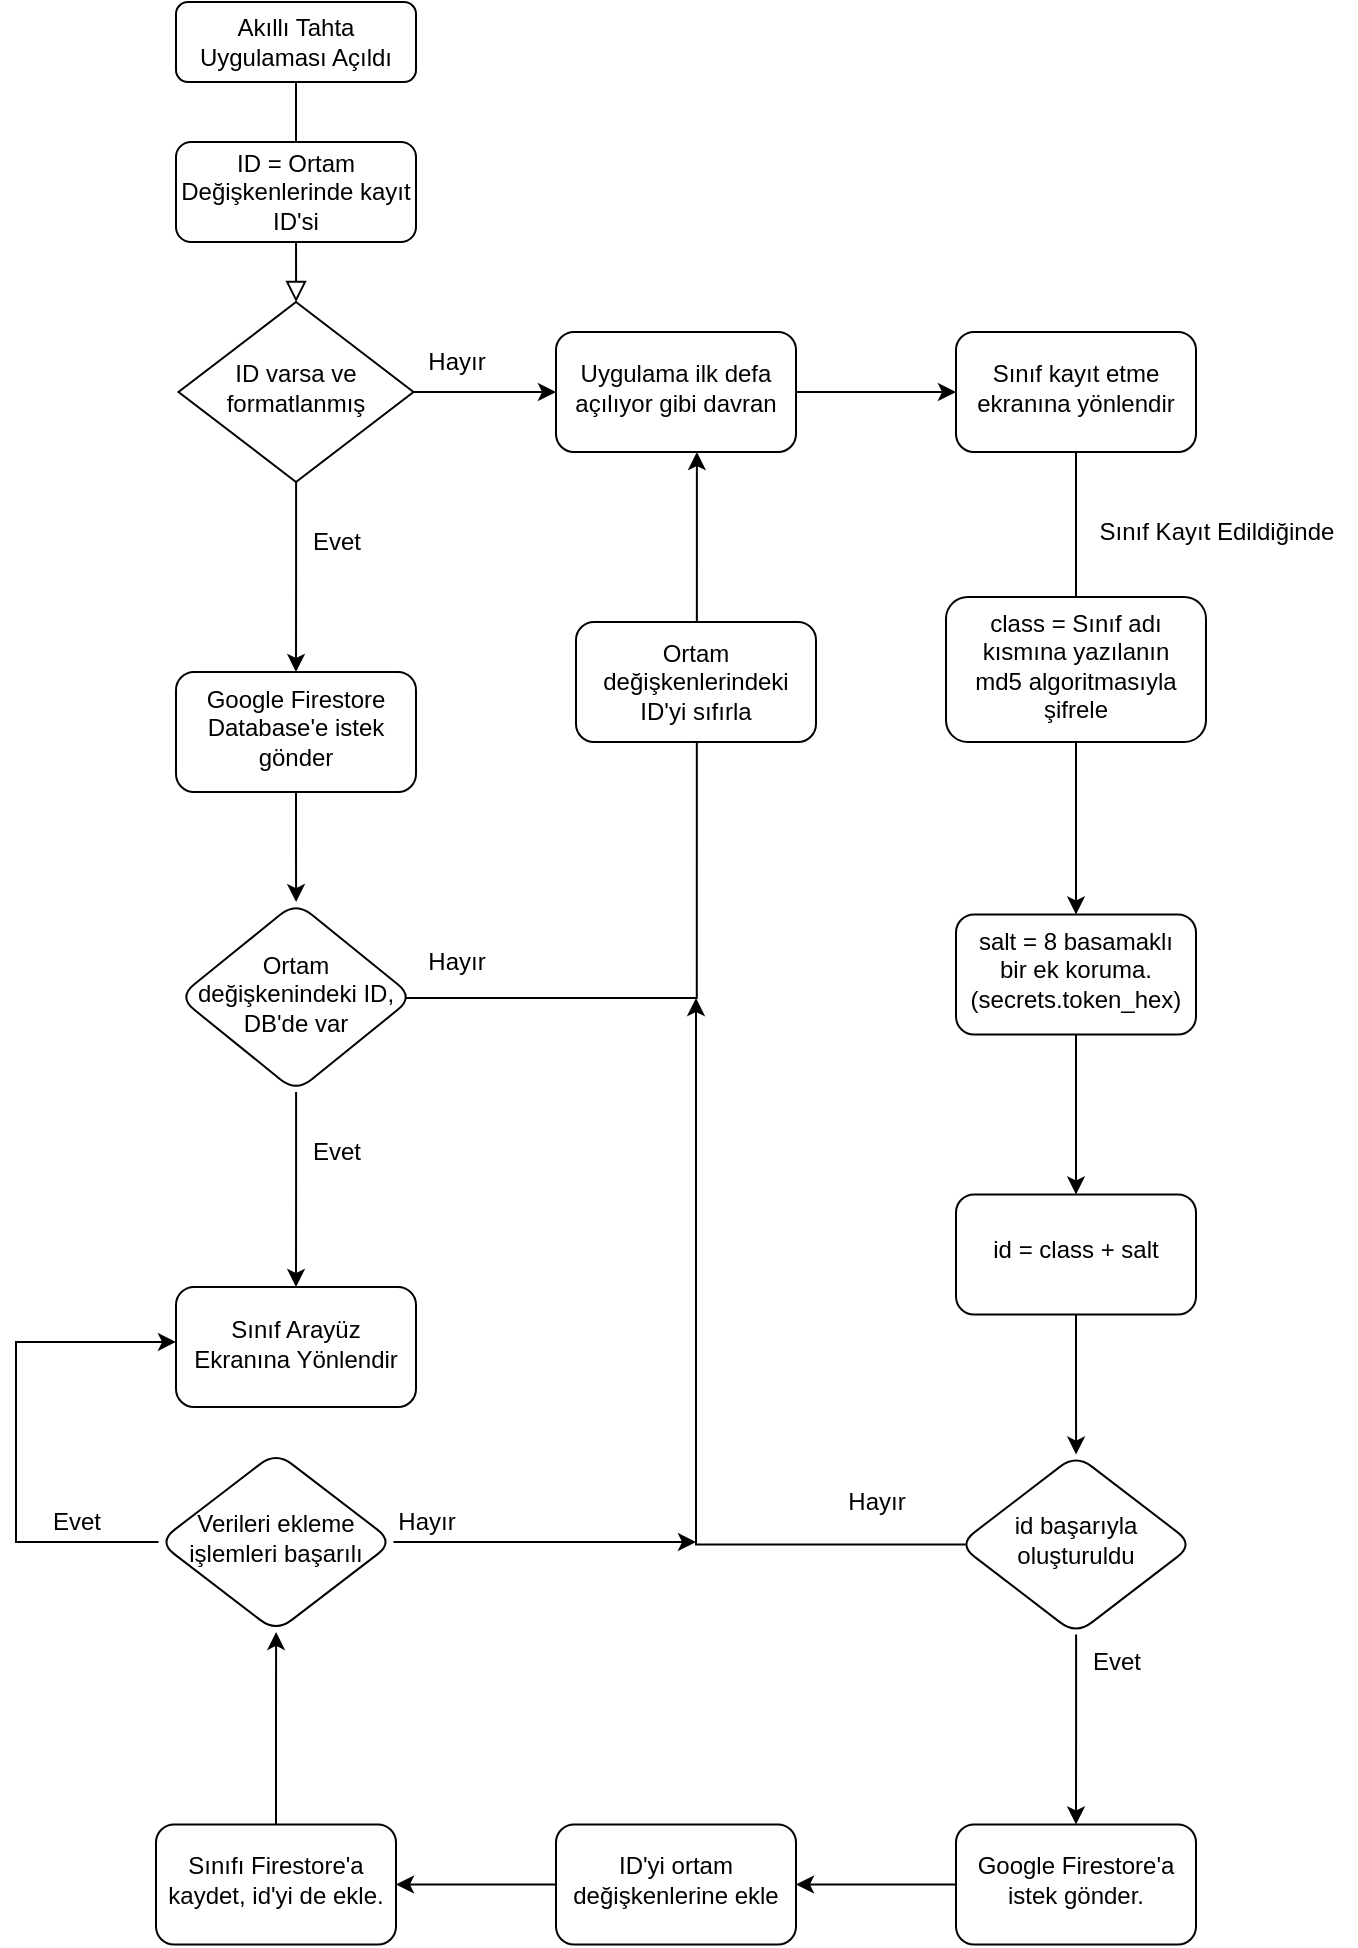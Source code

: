<mxfile version="20.4.0" type="github">
  <diagram id="C5RBs43oDa-KdzZeNtuy" name="Page-1">
    <mxGraphModel dx="2716" dy="1676" grid="1" gridSize="10" guides="1" tooltips="1" connect="1" arrows="1" fold="1" page="1" pageScale="1" pageWidth="827" pageHeight="1169" math="0" shadow="0">
      <root>
        <mxCell id="WIyWlLk6GJQsqaUBKTNV-0" />
        <mxCell id="WIyWlLk6GJQsqaUBKTNV-1" parent="WIyWlLk6GJQsqaUBKTNV-0" />
        <mxCell id="WIyWlLk6GJQsqaUBKTNV-2" value="" style="rounded=0;html=1;jettySize=auto;orthogonalLoop=1;fontSize=11;endArrow=block;endFill=0;endSize=8;strokeWidth=1;shadow=0;labelBackgroundColor=none;edgeStyle=orthogonalEdgeStyle;" parent="WIyWlLk6GJQsqaUBKTNV-1" source="WIyWlLk6GJQsqaUBKTNV-3" target="WIyWlLk6GJQsqaUBKTNV-6" edge="1">
          <mxGeometry relative="1" as="geometry" />
        </mxCell>
        <mxCell id="WIyWlLk6GJQsqaUBKTNV-3" value="Akıllı Tahta Uygulaması Açıldı" style="rounded=1;whiteSpace=wrap;html=1;fontSize=12;glass=0;strokeWidth=1;shadow=0;" parent="WIyWlLk6GJQsqaUBKTNV-1" vertex="1">
          <mxGeometry x="160" y="80" width="120" height="40" as="geometry" />
        </mxCell>
        <mxCell id="yaEDkW5H6abxThRePB5Y-2" value="" style="edgeStyle=orthogonalEdgeStyle;rounded=0;orthogonalLoop=1;jettySize=auto;html=1;" edge="1" parent="WIyWlLk6GJQsqaUBKTNV-1" source="WIyWlLk6GJQsqaUBKTNV-6" target="yaEDkW5H6abxThRePB5Y-1">
          <mxGeometry relative="1" as="geometry" />
        </mxCell>
        <mxCell id="yaEDkW5H6abxThRePB5Y-8" value="" style="edgeStyle=orthogonalEdgeStyle;rounded=0;orthogonalLoop=1;jettySize=auto;html=1;" edge="1" parent="WIyWlLk6GJQsqaUBKTNV-1" source="WIyWlLk6GJQsqaUBKTNV-6" target="yaEDkW5H6abxThRePB5Y-7">
          <mxGeometry relative="1" as="geometry" />
        </mxCell>
        <mxCell id="WIyWlLk6GJQsqaUBKTNV-6" value="ID varsa ve formatlanmış" style="rhombus;whiteSpace=wrap;html=1;shadow=0;fontFamily=Helvetica;fontSize=12;align=center;strokeWidth=1;spacing=6;spacingTop=-4;" parent="WIyWlLk6GJQsqaUBKTNV-1" vertex="1">
          <mxGeometry x="161.25" y="230" width="117.5" height="90" as="geometry" />
        </mxCell>
        <mxCell id="WIyWlLk6GJQsqaUBKTNV-9" value="Yes" style="edgeStyle=orthogonalEdgeStyle;rounded=0;html=1;jettySize=auto;orthogonalLoop=1;fontSize=11;endArrow=block;endFill=0;endSize=8;strokeWidth=1;shadow=0;labelBackgroundColor=none;" parent="WIyWlLk6GJQsqaUBKTNV-1" target="WIyWlLk6GJQsqaUBKTNV-12" edge="1">
          <mxGeometry y="10" relative="1" as="geometry">
            <mxPoint as="offset" />
            <mxPoint x="270" y="330" as="sourcePoint" />
          </mxGeometry>
        </mxCell>
        <mxCell id="yaEDkW5H6abxThRePB5Y-0" value="ID = Ortam Değişkenlerinde kayıt ID&#39;si" style="rounded=1;whiteSpace=wrap;html=1;" vertex="1" parent="WIyWlLk6GJQsqaUBKTNV-1">
          <mxGeometry x="160" y="150" width="120" height="50" as="geometry" />
        </mxCell>
        <mxCell id="yaEDkW5H6abxThRePB5Y-5" value="" style="edgeStyle=orthogonalEdgeStyle;rounded=0;orthogonalLoop=1;jettySize=auto;html=1;" edge="1" parent="WIyWlLk6GJQsqaUBKTNV-1" source="yaEDkW5H6abxThRePB5Y-1" target="yaEDkW5H6abxThRePB5Y-4">
          <mxGeometry relative="1" as="geometry" />
        </mxCell>
        <mxCell id="yaEDkW5H6abxThRePB5Y-1" value="Uygulama ilk defa açılıyor gibi davran" style="rounded=1;whiteSpace=wrap;html=1;shadow=0;strokeWidth=1;spacing=6;spacingTop=-4;" vertex="1" parent="WIyWlLk6GJQsqaUBKTNV-1">
          <mxGeometry x="350" y="245" width="120" height="60" as="geometry" />
        </mxCell>
        <mxCell id="yaEDkW5H6abxThRePB5Y-3" value="Hayır" style="text;html=1;align=center;verticalAlign=middle;resizable=0;points=[];autosize=1;strokeColor=none;fillColor=none;" vertex="1" parent="WIyWlLk6GJQsqaUBKTNV-1">
          <mxGeometry x="275" y="245" width="50" height="30" as="geometry" />
        </mxCell>
        <mxCell id="yaEDkW5H6abxThRePB5Y-21" value="" style="edgeStyle=orthogonalEdgeStyle;rounded=0;orthogonalLoop=1;jettySize=auto;html=1;" edge="1" parent="WIyWlLk6GJQsqaUBKTNV-1" source="yaEDkW5H6abxThRePB5Y-4">
          <mxGeometry relative="1" as="geometry">
            <mxPoint x="610" y="390" as="targetPoint" />
          </mxGeometry>
        </mxCell>
        <mxCell id="yaEDkW5H6abxThRePB5Y-4" value="Sınıf kayıt etme ekranına yönlendir" style="whiteSpace=wrap;html=1;rounded=1;shadow=0;strokeWidth=1;spacing=6;spacingTop=-4;" vertex="1" parent="WIyWlLk6GJQsqaUBKTNV-1">
          <mxGeometry x="550" y="245" width="120" height="60" as="geometry" />
        </mxCell>
        <mxCell id="yaEDkW5H6abxThRePB5Y-13" value="" style="edgeStyle=orthogonalEdgeStyle;rounded=0;orthogonalLoop=1;jettySize=auto;html=1;" edge="1" parent="WIyWlLk6GJQsqaUBKTNV-1" source="yaEDkW5H6abxThRePB5Y-7" target="yaEDkW5H6abxThRePB5Y-12">
          <mxGeometry relative="1" as="geometry" />
        </mxCell>
        <mxCell id="yaEDkW5H6abxThRePB5Y-7" value="Google Firestore Database&#39;e istek gönder" style="rounded=1;whiteSpace=wrap;html=1;shadow=0;strokeWidth=1;spacing=6;spacingTop=-4;" vertex="1" parent="WIyWlLk6GJQsqaUBKTNV-1">
          <mxGeometry x="160" y="415" width="120" height="60" as="geometry" />
        </mxCell>
        <mxCell id="yaEDkW5H6abxThRePB5Y-9" value="Evet" style="text;html=1;align=center;verticalAlign=middle;resizable=0;points=[];autosize=1;strokeColor=none;fillColor=none;" vertex="1" parent="WIyWlLk6GJQsqaUBKTNV-1">
          <mxGeometry x="215" y="335" width="50" height="30" as="geometry" />
        </mxCell>
        <mxCell id="yaEDkW5H6abxThRePB5Y-14" style="edgeStyle=orthogonalEdgeStyle;rounded=0;orthogonalLoop=1;jettySize=auto;html=1;entryX=0.587;entryY=1;entryDx=0;entryDy=0;entryPerimeter=0;exitX=0.968;exitY=0.505;exitDx=0;exitDy=0;exitPerimeter=0;" edge="1" parent="WIyWlLk6GJQsqaUBKTNV-1" source="yaEDkW5H6abxThRePB5Y-12" target="yaEDkW5H6abxThRePB5Y-1">
          <mxGeometry relative="1" as="geometry">
            <mxPoint x="420" y="310" as="targetPoint" />
            <mxPoint x="280" y="578" as="sourcePoint" />
            <Array as="points">
              <mxPoint x="420" y="578" />
            </Array>
          </mxGeometry>
        </mxCell>
        <mxCell id="yaEDkW5H6abxThRePB5Y-19" value="" style="edgeStyle=orthogonalEdgeStyle;rounded=0;orthogonalLoop=1;jettySize=auto;html=1;" edge="1" parent="WIyWlLk6GJQsqaUBKTNV-1" source="yaEDkW5H6abxThRePB5Y-12" target="yaEDkW5H6abxThRePB5Y-18">
          <mxGeometry relative="1" as="geometry" />
        </mxCell>
        <mxCell id="yaEDkW5H6abxThRePB5Y-12" value="Ortam değişkenindeki ID, DB&#39;de var" style="rhombus;whiteSpace=wrap;html=1;rounded=1;shadow=0;strokeWidth=1;spacing=6;spacingTop=-4;" vertex="1" parent="WIyWlLk6GJQsqaUBKTNV-1">
          <mxGeometry x="161.25" y="530" width="117.5" height="95" as="geometry" />
        </mxCell>
        <mxCell id="yaEDkW5H6abxThRePB5Y-16" value="Hayır" style="text;html=1;align=center;verticalAlign=middle;resizable=0;points=[];autosize=1;strokeColor=none;fillColor=none;" vertex="1" parent="WIyWlLk6GJQsqaUBKTNV-1">
          <mxGeometry x="275" y="545" width="50" height="30" as="geometry" />
        </mxCell>
        <mxCell id="yaEDkW5H6abxThRePB5Y-17" value="Ortam değişkenlerindeki ID&#39;yi sıfırla" style="rounded=1;whiteSpace=wrap;html=1;" vertex="1" parent="WIyWlLk6GJQsqaUBKTNV-1">
          <mxGeometry x="360" y="390" width="120" height="60" as="geometry" />
        </mxCell>
        <mxCell id="yaEDkW5H6abxThRePB5Y-18" value="Sınıf Arayüz Ekranına Yönlendir" style="whiteSpace=wrap;html=1;rounded=1;shadow=0;strokeWidth=1;spacing=6;spacingTop=-4;" vertex="1" parent="WIyWlLk6GJQsqaUBKTNV-1">
          <mxGeometry x="160" y="722.5" width="120" height="60" as="geometry" />
        </mxCell>
        <mxCell id="yaEDkW5H6abxThRePB5Y-22" value="Evet" style="text;html=1;align=center;verticalAlign=middle;resizable=0;points=[];autosize=1;strokeColor=none;fillColor=none;" vertex="1" parent="WIyWlLk6GJQsqaUBKTNV-1">
          <mxGeometry x="215" y="640" width="50" height="30" as="geometry" />
        </mxCell>
        <mxCell id="yaEDkW5H6abxThRePB5Y-23" value="Sınıf Kayıt Edildiğinde" style="text;html=1;align=center;verticalAlign=middle;resizable=0;points=[];autosize=1;strokeColor=none;fillColor=none;" vertex="1" parent="WIyWlLk6GJQsqaUBKTNV-1">
          <mxGeometry x="610" y="330" width="140" height="30" as="geometry" />
        </mxCell>
        <mxCell id="yaEDkW5H6abxThRePB5Y-29" value="" style="edgeStyle=orthogonalEdgeStyle;rounded=0;orthogonalLoop=1;jettySize=auto;html=1;" edge="1" parent="WIyWlLk6GJQsqaUBKTNV-1" source="yaEDkW5H6abxThRePB5Y-24" target="yaEDkW5H6abxThRePB5Y-28">
          <mxGeometry relative="1" as="geometry" />
        </mxCell>
        <mxCell id="yaEDkW5H6abxThRePB5Y-24" value="class = Sınıf adı kısmına yazılanın md5 algoritmasıyla şifrele" style="whiteSpace=wrap;html=1;rounded=1;shadow=0;strokeWidth=1;spacing=6;spacingTop=-4;" vertex="1" parent="WIyWlLk6GJQsqaUBKTNV-1">
          <mxGeometry x="545" y="377.5" width="130" height="72.5" as="geometry" />
        </mxCell>
        <mxCell id="yaEDkW5H6abxThRePB5Y-31" value="" style="edgeStyle=orthogonalEdgeStyle;rounded=0;orthogonalLoop=1;jettySize=auto;html=1;" edge="1" parent="WIyWlLk6GJQsqaUBKTNV-1" source="yaEDkW5H6abxThRePB5Y-28" target="yaEDkW5H6abxThRePB5Y-30">
          <mxGeometry relative="1" as="geometry" />
        </mxCell>
        <mxCell id="yaEDkW5H6abxThRePB5Y-28" value="salt = 8 basamaklı bir ek koruma. (secrets.token_hex)" style="whiteSpace=wrap;html=1;rounded=1;shadow=0;strokeWidth=1;spacing=6;spacingTop=-4;" vertex="1" parent="WIyWlLk6GJQsqaUBKTNV-1">
          <mxGeometry x="550" y="536.25" width="120" height="60" as="geometry" />
        </mxCell>
        <mxCell id="yaEDkW5H6abxThRePB5Y-33" value="" style="edgeStyle=orthogonalEdgeStyle;rounded=0;orthogonalLoop=1;jettySize=auto;html=1;" edge="1" parent="WIyWlLk6GJQsqaUBKTNV-1" source="yaEDkW5H6abxThRePB5Y-30" target="yaEDkW5H6abxThRePB5Y-32">
          <mxGeometry relative="1" as="geometry" />
        </mxCell>
        <mxCell id="yaEDkW5H6abxThRePB5Y-30" value="id = class + salt" style="whiteSpace=wrap;html=1;rounded=1;shadow=0;strokeWidth=1;spacing=6;spacingTop=-4;" vertex="1" parent="WIyWlLk6GJQsqaUBKTNV-1">
          <mxGeometry x="550" y="676.25" width="120" height="60" as="geometry" />
        </mxCell>
        <mxCell id="yaEDkW5H6abxThRePB5Y-36" style="edgeStyle=orthogonalEdgeStyle;rounded=0;orthogonalLoop=1;jettySize=auto;html=1;exitX=0.031;exitY=0.5;exitDx=0;exitDy=0;exitPerimeter=0;" edge="1" parent="WIyWlLk6GJQsqaUBKTNV-1" source="yaEDkW5H6abxThRePB5Y-32">
          <mxGeometry relative="1" as="geometry">
            <mxPoint x="420" y="578" as="targetPoint" />
            <Array as="points">
              <mxPoint x="420" y="851" />
            </Array>
          </mxGeometry>
        </mxCell>
        <mxCell id="yaEDkW5H6abxThRePB5Y-39" value="" style="edgeStyle=orthogonalEdgeStyle;rounded=0;orthogonalLoop=1;jettySize=auto;html=1;" edge="1" parent="WIyWlLk6GJQsqaUBKTNV-1" source="yaEDkW5H6abxThRePB5Y-32" target="yaEDkW5H6abxThRePB5Y-38">
          <mxGeometry relative="1" as="geometry" />
        </mxCell>
        <mxCell id="yaEDkW5H6abxThRePB5Y-32" value="id başarıyla oluşturuldu" style="rhombus;whiteSpace=wrap;html=1;rounded=1;shadow=0;strokeWidth=1;spacing=6;spacingTop=-4;" vertex="1" parent="WIyWlLk6GJQsqaUBKTNV-1">
          <mxGeometry x="551.25" y="806.25" width="117.5" height="90" as="geometry" />
        </mxCell>
        <mxCell id="yaEDkW5H6abxThRePB5Y-37" value="Hayır" style="text;html=1;align=center;verticalAlign=middle;resizable=0;points=[];autosize=1;strokeColor=none;fillColor=none;" vertex="1" parent="WIyWlLk6GJQsqaUBKTNV-1">
          <mxGeometry x="485" y="815" width="50" height="30" as="geometry" />
        </mxCell>
        <mxCell id="yaEDkW5H6abxThRePB5Y-41" value="" style="edgeStyle=orthogonalEdgeStyle;rounded=0;orthogonalLoop=1;jettySize=auto;html=1;" edge="1" parent="WIyWlLk6GJQsqaUBKTNV-1" source="yaEDkW5H6abxThRePB5Y-38" target="yaEDkW5H6abxThRePB5Y-40">
          <mxGeometry relative="1" as="geometry" />
        </mxCell>
        <mxCell id="yaEDkW5H6abxThRePB5Y-38" value="Google Firestore&#39;a istek gönder." style="whiteSpace=wrap;html=1;rounded=1;shadow=0;strokeWidth=1;spacing=6;spacingTop=-4;" vertex="1" parent="WIyWlLk6GJQsqaUBKTNV-1">
          <mxGeometry x="550" y="991.25" width="120" height="60" as="geometry" />
        </mxCell>
        <mxCell id="yaEDkW5H6abxThRePB5Y-43" value="" style="edgeStyle=orthogonalEdgeStyle;rounded=0;orthogonalLoop=1;jettySize=auto;html=1;" edge="1" parent="WIyWlLk6GJQsqaUBKTNV-1" source="yaEDkW5H6abxThRePB5Y-40" target="yaEDkW5H6abxThRePB5Y-42">
          <mxGeometry relative="1" as="geometry" />
        </mxCell>
        <mxCell id="yaEDkW5H6abxThRePB5Y-40" value="ID&#39;yi ortam değişkenlerine ekle" style="whiteSpace=wrap;html=1;rounded=1;shadow=0;strokeWidth=1;spacing=6;spacingTop=-4;" vertex="1" parent="WIyWlLk6GJQsqaUBKTNV-1">
          <mxGeometry x="350" y="991.25" width="120" height="60" as="geometry" />
        </mxCell>
        <mxCell id="yaEDkW5H6abxThRePB5Y-47" value="" style="edgeStyle=orthogonalEdgeStyle;rounded=0;orthogonalLoop=1;jettySize=auto;html=1;" edge="1" parent="WIyWlLk6GJQsqaUBKTNV-1" source="yaEDkW5H6abxThRePB5Y-42" target="yaEDkW5H6abxThRePB5Y-46">
          <mxGeometry relative="1" as="geometry" />
        </mxCell>
        <mxCell id="yaEDkW5H6abxThRePB5Y-42" value="Sınıfı Firestore&#39;a kaydet, id&#39;yi de ekle." style="whiteSpace=wrap;html=1;rounded=1;shadow=0;strokeWidth=1;spacing=6;spacingTop=-4;" vertex="1" parent="WIyWlLk6GJQsqaUBKTNV-1">
          <mxGeometry x="150" y="991.25" width="120" height="60" as="geometry" />
        </mxCell>
        <mxCell id="yaEDkW5H6abxThRePB5Y-49" style="edgeStyle=orthogonalEdgeStyle;rounded=0;orthogonalLoop=1;jettySize=auto;html=1;exitX=1;exitY=0.5;exitDx=0;exitDy=0;" edge="1" parent="WIyWlLk6GJQsqaUBKTNV-1" source="yaEDkW5H6abxThRePB5Y-46">
          <mxGeometry relative="1" as="geometry">
            <mxPoint x="420" y="850" as="targetPoint" />
          </mxGeometry>
        </mxCell>
        <mxCell id="yaEDkW5H6abxThRePB5Y-51" style="edgeStyle=orthogonalEdgeStyle;rounded=0;orthogonalLoop=1;jettySize=auto;html=1;exitX=0;exitY=0.5;exitDx=0;exitDy=0;entryX=0;entryY=0.458;entryDx=0;entryDy=0;entryPerimeter=0;" edge="1" parent="WIyWlLk6GJQsqaUBKTNV-1" source="yaEDkW5H6abxThRePB5Y-46" target="yaEDkW5H6abxThRePB5Y-18">
          <mxGeometry relative="1" as="geometry">
            <mxPoint x="80" y="770" as="targetPoint" />
            <Array as="points">
              <mxPoint x="80" y="850" />
              <mxPoint x="80" y="750" />
            </Array>
          </mxGeometry>
        </mxCell>
        <mxCell id="yaEDkW5H6abxThRePB5Y-46" value="Verileri ekleme işlemleri başarılı" style="rhombus;whiteSpace=wrap;html=1;rounded=1;shadow=0;strokeWidth=1;spacing=6;spacingTop=-4;" vertex="1" parent="WIyWlLk6GJQsqaUBKTNV-1">
          <mxGeometry x="151.25" y="805" width="117.5" height="90" as="geometry" />
        </mxCell>
        <mxCell id="yaEDkW5H6abxThRePB5Y-50" value="Hayır" style="text;html=1;align=center;verticalAlign=middle;resizable=0;points=[];autosize=1;strokeColor=none;fillColor=none;" vertex="1" parent="WIyWlLk6GJQsqaUBKTNV-1">
          <mxGeometry x="260" y="825" width="50" height="30" as="geometry" />
        </mxCell>
        <mxCell id="yaEDkW5H6abxThRePB5Y-52" value="Evet" style="text;html=1;align=center;verticalAlign=middle;resizable=0;points=[];autosize=1;strokeColor=none;fillColor=none;" vertex="1" parent="WIyWlLk6GJQsqaUBKTNV-1">
          <mxGeometry x="85" y="825" width="50" height="30" as="geometry" />
        </mxCell>
        <mxCell id="yaEDkW5H6abxThRePB5Y-53" value="Evet" style="text;html=1;align=center;verticalAlign=middle;resizable=0;points=[];autosize=1;strokeColor=none;fillColor=none;" vertex="1" parent="WIyWlLk6GJQsqaUBKTNV-1">
          <mxGeometry x="605" y="895" width="50" height="30" as="geometry" />
        </mxCell>
      </root>
    </mxGraphModel>
  </diagram>
</mxfile>

